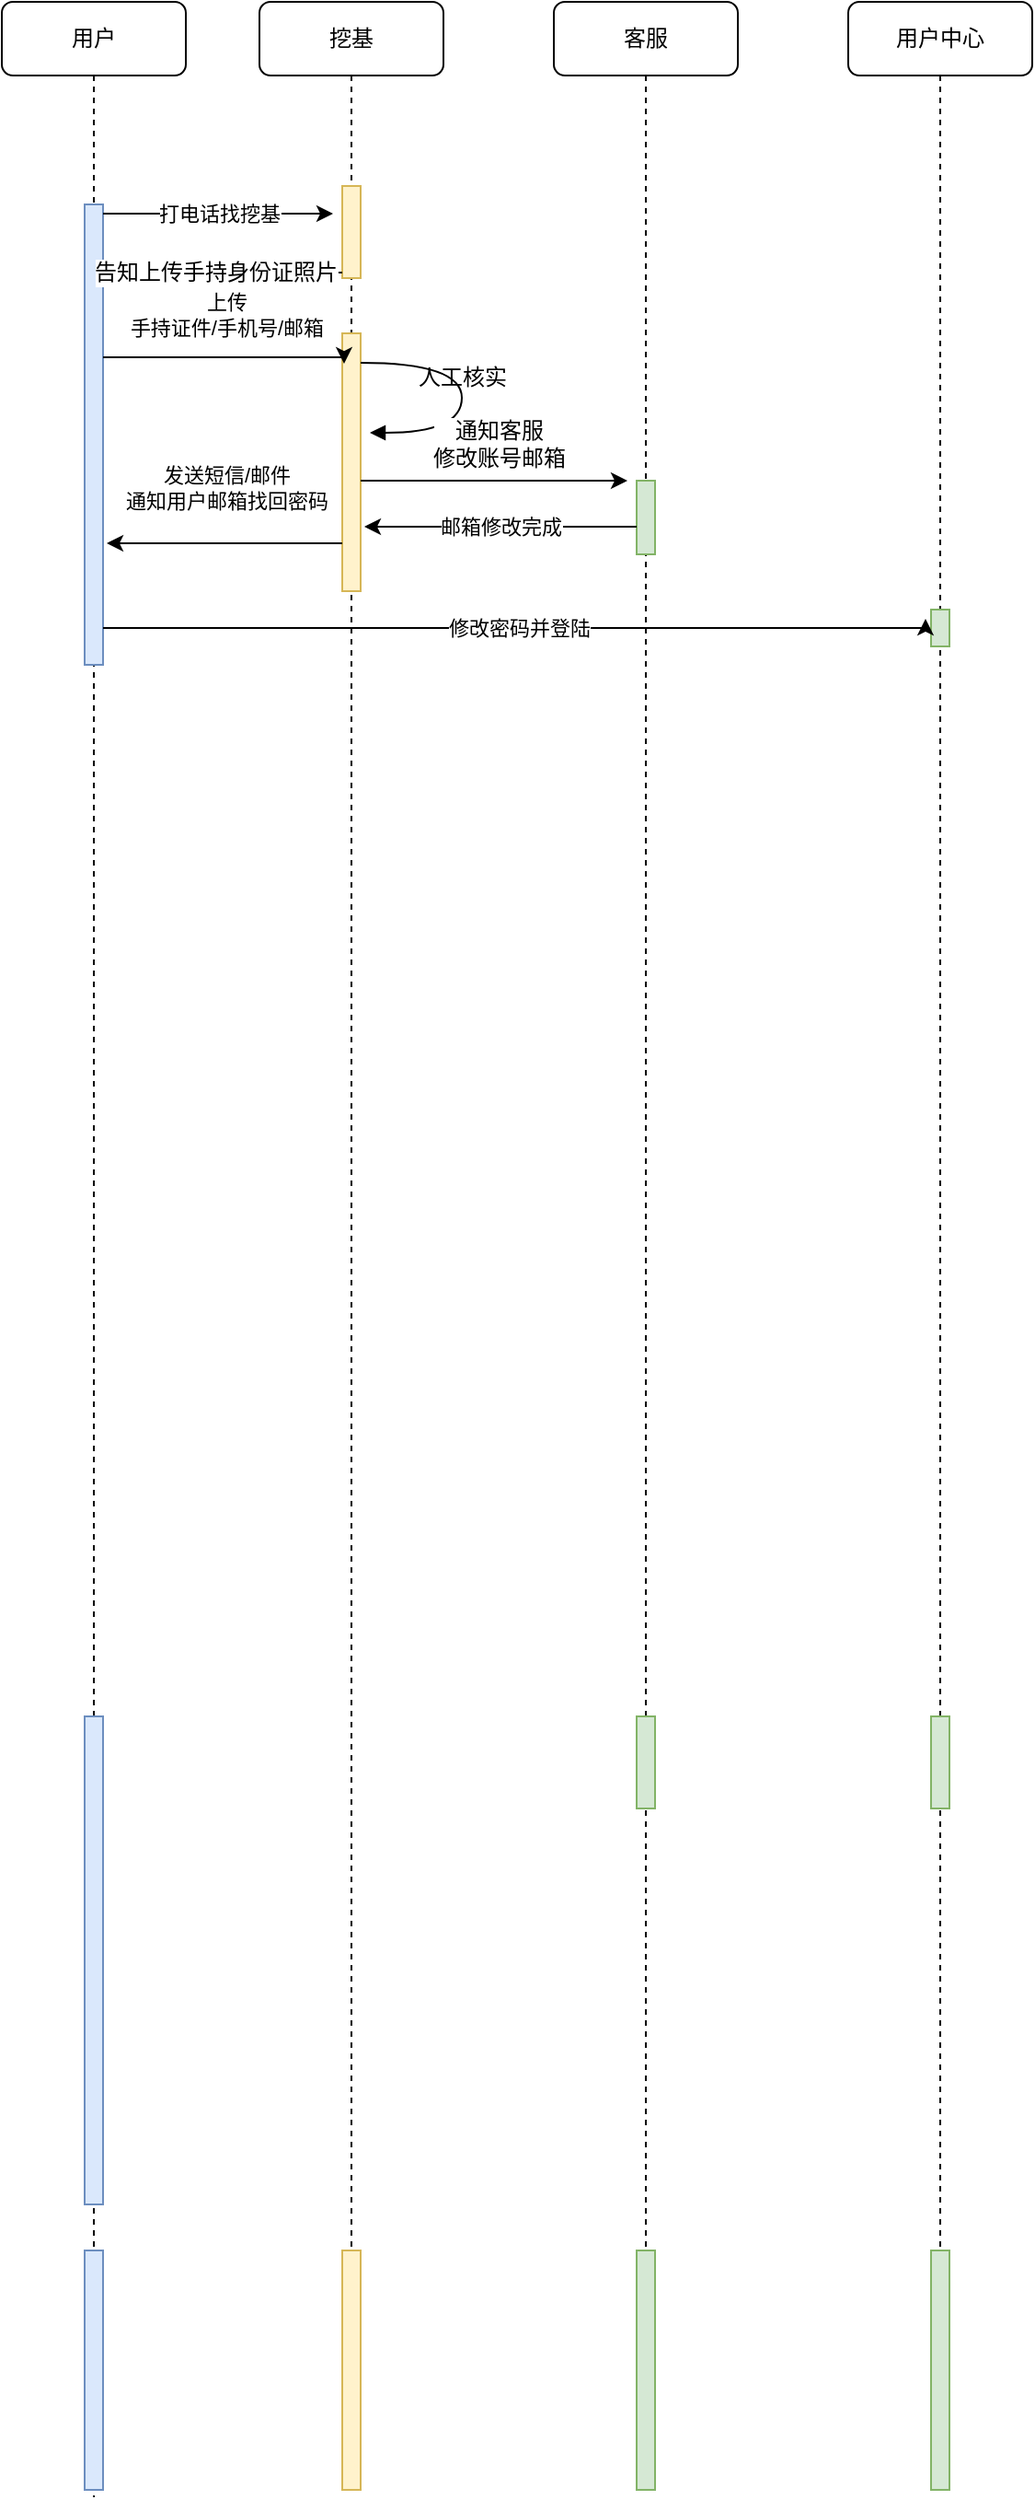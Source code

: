 <mxfile pages="1" version="11.2.5" type="github"><diagram id="TThe8LqPrVaDWwx9KbC_" name="Page-1"><mxGraphModel dx="732" dy="503" grid="1" gridSize="10" guides="1" tooltips="1" connect="1" arrows="1" fold="1" page="1" pageScale="1" pageWidth="827" pageHeight="1169" math="0" shadow="0"><root><mxCell id="0"/><mxCell id="1" parent="0"/><mxCell id="aZiIjPf5t-H9HoJdodzb-1" value="挖基" style="shape=umlLifeline;perimeter=lifelinePerimeter;whiteSpace=wrap;html=1;container=1;collapsible=0;recursiveResize=0;outlineConnect=0;rounded=1;shadow=0;comic=0;labelBackgroundColor=none;strokeColor=#000000;strokeWidth=1;fillColor=#FFFFFF;fontFamily=Verdana;fontSize=12;fontColor=#000000;align=center;" vertex="1" parent="1"><mxGeometry x="240" y="80" width="100" height="1260" as="geometry"/></mxCell><mxCell id="aZiIjPf5t-H9HoJdodzb-2" value="" style="html=1;points=[];perimeter=orthogonalPerimeter;rounded=0;shadow=0;comic=0;labelBackgroundColor=none;strokeColor=#d6b656;strokeWidth=1;fillColor=#fff2cc;fontFamily=Verdana;fontSize=12;align=center;" vertex="1" parent="aZiIjPf5t-H9HoJdodzb-1"><mxGeometry x="45" y="100" width="10" height="50" as="geometry"/></mxCell><mxCell id="aZiIjPf5t-H9HoJdodzb-3" value="" style="html=1;points=[];perimeter=orthogonalPerimeter;rounded=0;shadow=0;comic=0;labelBackgroundColor=none;strokeColor=#d6b656;strokeWidth=1;fillColor=#fff2cc;fontFamily=Verdana;fontSize=12;align=center;" vertex="1" parent="aZiIjPf5t-H9HoJdodzb-1"><mxGeometry x="45" y="180" width="10" height="140" as="geometry"/></mxCell><mxCell id="aZiIjPf5t-H9HoJdodzb-4" value="" style="html=1;points=[];perimeter=orthogonalPerimeter;rounded=0;shadow=0;comic=0;labelBackgroundColor=none;strokeColor=#d6b656;strokeWidth=1;fillColor=#fff2cc;fontFamily=Verdana;fontSize=12;align=center;" vertex="1" parent="aZiIjPf5t-H9HoJdodzb-1"><mxGeometry x="45" y="1221" width="10" height="130" as="geometry"/></mxCell><mxCell id="aZiIjPf5t-H9HoJdodzb-6" value="客服" style="shape=umlLifeline;perimeter=lifelinePerimeter;whiteSpace=wrap;html=1;container=1;collapsible=0;recursiveResize=0;outlineConnect=0;rounded=1;shadow=0;comic=0;labelBackgroundColor=none;strokeColor=#000000;strokeWidth=1;fillColor=#FFFFFF;fontFamily=Verdana;fontSize=12;fontColor=#000000;align=center;" vertex="1" parent="1"><mxGeometry x="400" y="80" width="100" height="1260" as="geometry"/></mxCell><mxCell id="aZiIjPf5t-H9HoJdodzb-7" value="" style="html=1;points=[];perimeter=orthogonalPerimeter;rounded=0;shadow=0;comic=0;labelBackgroundColor=none;strokeColor=#82b366;strokeWidth=1;fillColor=#d5e8d4;fontFamily=Verdana;fontSize=12;align=center;" vertex="1" parent="aZiIjPf5t-H9HoJdodzb-6"><mxGeometry x="45" y="260" width="10" height="40" as="geometry"/></mxCell><mxCell id="aZiIjPf5t-H9HoJdodzb-8" value="" style="html=1;points=[];perimeter=orthogonalPerimeter;rounded=0;shadow=0;comic=0;labelBackgroundColor=none;strokeColor=#82b366;strokeWidth=1;fillColor=#d5e8d4;fontFamily=Verdana;fontSize=12;align=center;" vertex="1" parent="aZiIjPf5t-H9HoJdodzb-6"><mxGeometry x="45" y="931" width="10" height="50" as="geometry"/></mxCell><mxCell id="aZiIjPf5t-H9HoJdodzb-9" value="" style="html=1;points=[];perimeter=orthogonalPerimeter;rounded=0;shadow=0;comic=0;labelBackgroundColor=none;strokeColor=#82b366;strokeWidth=1;fillColor=#d5e8d4;fontFamily=Verdana;fontSize=12;align=center;" vertex="1" parent="aZiIjPf5t-H9HoJdodzb-6"><mxGeometry x="45" y="1221" width="10" height="130" as="geometry"/></mxCell><mxCell id="aZiIjPf5t-H9HoJdodzb-10" value="用户" style="shape=umlLifeline;perimeter=lifelinePerimeter;whiteSpace=wrap;html=1;container=1;collapsible=0;recursiveResize=0;outlineConnect=0;rounded=1;shadow=0;comic=0;labelBackgroundColor=none;strokeColor=#000000;strokeWidth=1;fillColor=#FFFFFF;fontFamily=Verdana;fontSize=12;fontColor=#000000;align=center;" vertex="1" parent="1"><mxGeometry x="100" y="80" width="100" height="1355" as="geometry"/></mxCell><mxCell id="aZiIjPf5t-H9HoJdodzb-12" value="" style="html=1;points=[];perimeter=orthogonalPerimeter;rounded=0;shadow=0;comic=0;labelBackgroundColor=none;strokeColor=#6c8ebf;strokeWidth=1;fillColor=#dae8fc;fontFamily=Verdana;fontSize=12;align=center;" vertex="1" parent="aZiIjPf5t-H9HoJdodzb-10"><mxGeometry x="45" y="931" width="10" height="265" as="geometry"/></mxCell><mxCell id="aZiIjPf5t-H9HoJdodzb-13" value="" style="html=1;points=[];perimeter=orthogonalPerimeter;rounded=0;shadow=0;comic=0;labelBackgroundColor=none;strokeColor=#6c8ebf;strokeWidth=1;fillColor=#dae8fc;fontFamily=Verdana;fontSize=12;align=center;" vertex="1" parent="aZiIjPf5t-H9HoJdodzb-10"><mxGeometry x="45" y="1221" width="10" height="130" as="geometry"/></mxCell><mxCell id="aZiIjPf5t-H9HoJdodzb-17" value="" style="html=1;points=[];perimeter=orthogonalPerimeter;rounded=0;shadow=0;comic=0;labelBackgroundColor=none;strokeColor=#6c8ebf;strokeWidth=1;fillColor=#dae8fc;fontFamily=Verdana;fontSize=12;align=center;" vertex="1" parent="aZiIjPf5t-H9HoJdodzb-10"><mxGeometry x="45" y="110" width="10" height="250" as="geometry"/></mxCell><mxCell id="aZiIjPf5t-H9HoJdodzb-14" value="打电话找挖基" style="edgeStyle=orthogonalEdgeStyle;rounded=0;orthogonalLoop=1;jettySize=auto;html=1;" edge="1" parent="1"><mxGeometry relative="1" as="geometry"><mxPoint x="280" y="195" as="targetPoint"/><mxPoint x="155" y="195" as="sourcePoint"/></mxGeometry></mxCell><mxCell id="aZiIjPf5t-H9HoJdodzb-15" style="edgeStyle=orthogonalEdgeStyle;rounded=0;orthogonalLoop=1;jettySize=auto;html=1;entryX=1.4;entryY=0.957;entryDx=0;entryDy=0;entryPerimeter=0;" edge="1" parent="1" source="aZiIjPf5t-H9HoJdodzb-2"><mxGeometry relative="1" as="geometry"><mxPoint x="159" y="227" as="targetPoint"/><Array as="points"><mxPoint x="250" y="227"/><mxPoint x="250" y="227"/></Array></mxGeometry></mxCell><mxCell id="aZiIjPf5t-H9HoJdodzb-16" value="告知上传手持身份证照片" style="text;html=1;resizable=0;points=[];align=center;verticalAlign=middle;labelBackgroundColor=#ffffff;" vertex="1" connectable="0" parent="aZiIjPf5t-H9HoJdodzb-15"><mxGeometry x="0.095" relative="1" as="geometry"><mxPoint as="offset"/></mxGeometry></mxCell><mxCell id="aZiIjPf5t-H9HoJdodzb-18" value="上传&lt;br&gt;手持证件/手机号/邮箱" style="edgeStyle=orthogonalEdgeStyle;rounded=0;orthogonalLoop=1;jettySize=auto;html=1;entryX=0.1;entryY=0.118;entryDx=0;entryDy=0;entryPerimeter=0;" edge="1" parent="1" source="aZiIjPf5t-H9HoJdodzb-17" target="aZiIjPf5t-H9HoJdodzb-3"><mxGeometry x="-0.008" y="23" relative="1" as="geometry"><Array as="points"><mxPoint x="190" y="273"/><mxPoint x="190" y="273"/></Array><mxPoint as="offset"/></mxGeometry></mxCell><mxCell id="aZiIjPf5t-H9HoJdodzb-19" value="人工核实" style="html=1;verticalAlign=bottom;endArrow=block;labelBackgroundColor=none;fontFamily=Verdana;fontSize=12;elbow=vertical;edgeStyle=orthogonalEdgeStyle;curved=1;entryX=1;entryY=0.286;entryPerimeter=0;exitX=1.038;exitY=0.345;exitPerimeter=0;" edge="1" parent="1"><mxGeometry relative="1" as="geometry"><mxPoint x="295" y="276" as="sourcePoint"/><mxPoint x="300" y="314" as="targetPoint"/><Array as="points"><mxPoint x="350" y="276"/><mxPoint x="350" y="314"/></Array></mxGeometry></mxCell><mxCell id="aZiIjPf5t-H9HoJdodzb-20" value="发送短信/邮件&lt;br&gt;通知用户邮箱找回密码" style="edgeStyle=orthogonalEdgeStyle;rounded=0;orthogonalLoop=1;jettySize=auto;html=1;" edge="1" parent="1" source="aZiIjPf5t-H9HoJdodzb-3"><mxGeometry x="-0.015" y="-30" relative="1" as="geometry"><mxPoint x="157" y="374" as="targetPoint"/><Array as="points"><mxPoint x="230" y="374"/><mxPoint x="230" y="374"/></Array><mxPoint as="offset"/></mxGeometry></mxCell><mxCell id="aZiIjPf5t-H9HoJdodzb-21" style="edgeStyle=orthogonalEdgeStyle;rounded=0;orthogonalLoop=1;jettySize=auto;html=1;" edge="1" parent="1" source="aZiIjPf5t-H9HoJdodzb-3"><mxGeometry relative="1" as="geometry"><mxPoint x="440" y="340" as="targetPoint"/><Array as="points"><mxPoint x="440" y="340"/></Array></mxGeometry></mxCell><mxCell id="aZiIjPf5t-H9HoJdodzb-22" value="通知客服&lt;br&gt;修改账号邮箱" style="text;html=1;resizable=0;points=[];align=center;verticalAlign=middle;labelBackgroundColor=#ffffff;" vertex="1" connectable="0" parent="aZiIjPf5t-H9HoJdodzb-21"><mxGeometry x="0.021" y="-1" relative="1" as="geometry"><mxPoint x="1" y="-21" as="offset"/></mxGeometry></mxCell><mxCell id="aZiIjPf5t-H9HoJdodzb-23" value="邮箱修改完成" style="edgeStyle=orthogonalEdgeStyle;rounded=0;orthogonalLoop=1;jettySize=auto;html=1;entryX=1.2;entryY=0.75;entryDx=0;entryDy=0;entryPerimeter=0;" edge="1" parent="1" source="aZiIjPf5t-H9HoJdodzb-7" target="aZiIjPf5t-H9HoJdodzb-3"><mxGeometry relative="1" as="geometry"><Array as="points"><mxPoint x="400" y="365"/><mxPoint x="400" y="365"/></Array></mxGeometry></mxCell><mxCell id="aZiIjPf5t-H9HoJdodzb-24" value="用户中心" style="shape=umlLifeline;perimeter=lifelinePerimeter;whiteSpace=wrap;html=1;container=1;collapsible=0;recursiveResize=0;outlineConnect=0;rounded=1;shadow=0;comic=0;labelBackgroundColor=none;strokeColor=#000000;strokeWidth=1;fillColor=#FFFFFF;fontFamily=Verdana;fontSize=12;fontColor=#000000;align=center;" vertex="1" parent="1"><mxGeometry x="560" y="80" width="100" height="1260" as="geometry"/></mxCell><mxCell id="aZiIjPf5t-H9HoJdodzb-25" value="" style="html=1;points=[];perimeter=orthogonalPerimeter;rounded=0;shadow=0;comic=0;labelBackgroundColor=none;strokeColor=#82b366;strokeWidth=1;fillColor=#d5e8d4;fontFamily=Verdana;fontSize=12;align=center;" vertex="1" parent="aZiIjPf5t-H9HoJdodzb-24"><mxGeometry x="45" y="330" width="10" height="20" as="geometry"/></mxCell><mxCell id="aZiIjPf5t-H9HoJdodzb-26" value="" style="html=1;points=[];perimeter=orthogonalPerimeter;rounded=0;shadow=0;comic=0;labelBackgroundColor=none;strokeColor=#82b366;strokeWidth=1;fillColor=#d5e8d4;fontFamily=Verdana;fontSize=12;align=center;" vertex="1" parent="aZiIjPf5t-H9HoJdodzb-24"><mxGeometry x="45" y="931" width="10" height="50" as="geometry"/></mxCell><mxCell id="aZiIjPf5t-H9HoJdodzb-27" value="" style="html=1;points=[];perimeter=orthogonalPerimeter;rounded=0;shadow=0;comic=0;labelBackgroundColor=none;strokeColor=#82b366;strokeWidth=1;fillColor=#d5e8d4;fontFamily=Verdana;fontSize=12;align=center;" vertex="1" parent="aZiIjPf5t-H9HoJdodzb-24"><mxGeometry x="45" y="1221" width="10" height="130" as="geometry"/></mxCell><mxCell id="aZiIjPf5t-H9HoJdodzb-28" value="修改密码并登陆" style="edgeStyle=orthogonalEdgeStyle;rounded=0;orthogonalLoop=1;jettySize=auto;html=1;entryX=-0.3;entryY=0.25;entryDx=0;entryDy=0;entryPerimeter=0;" edge="1" parent="1" source="aZiIjPf5t-H9HoJdodzb-17" target="aZiIjPf5t-H9HoJdodzb-25"><mxGeometry relative="1" as="geometry"><Array as="points"><mxPoint x="602" y="420"/></Array></mxGeometry></mxCell></root></mxGraphModel></diagram></mxfile>